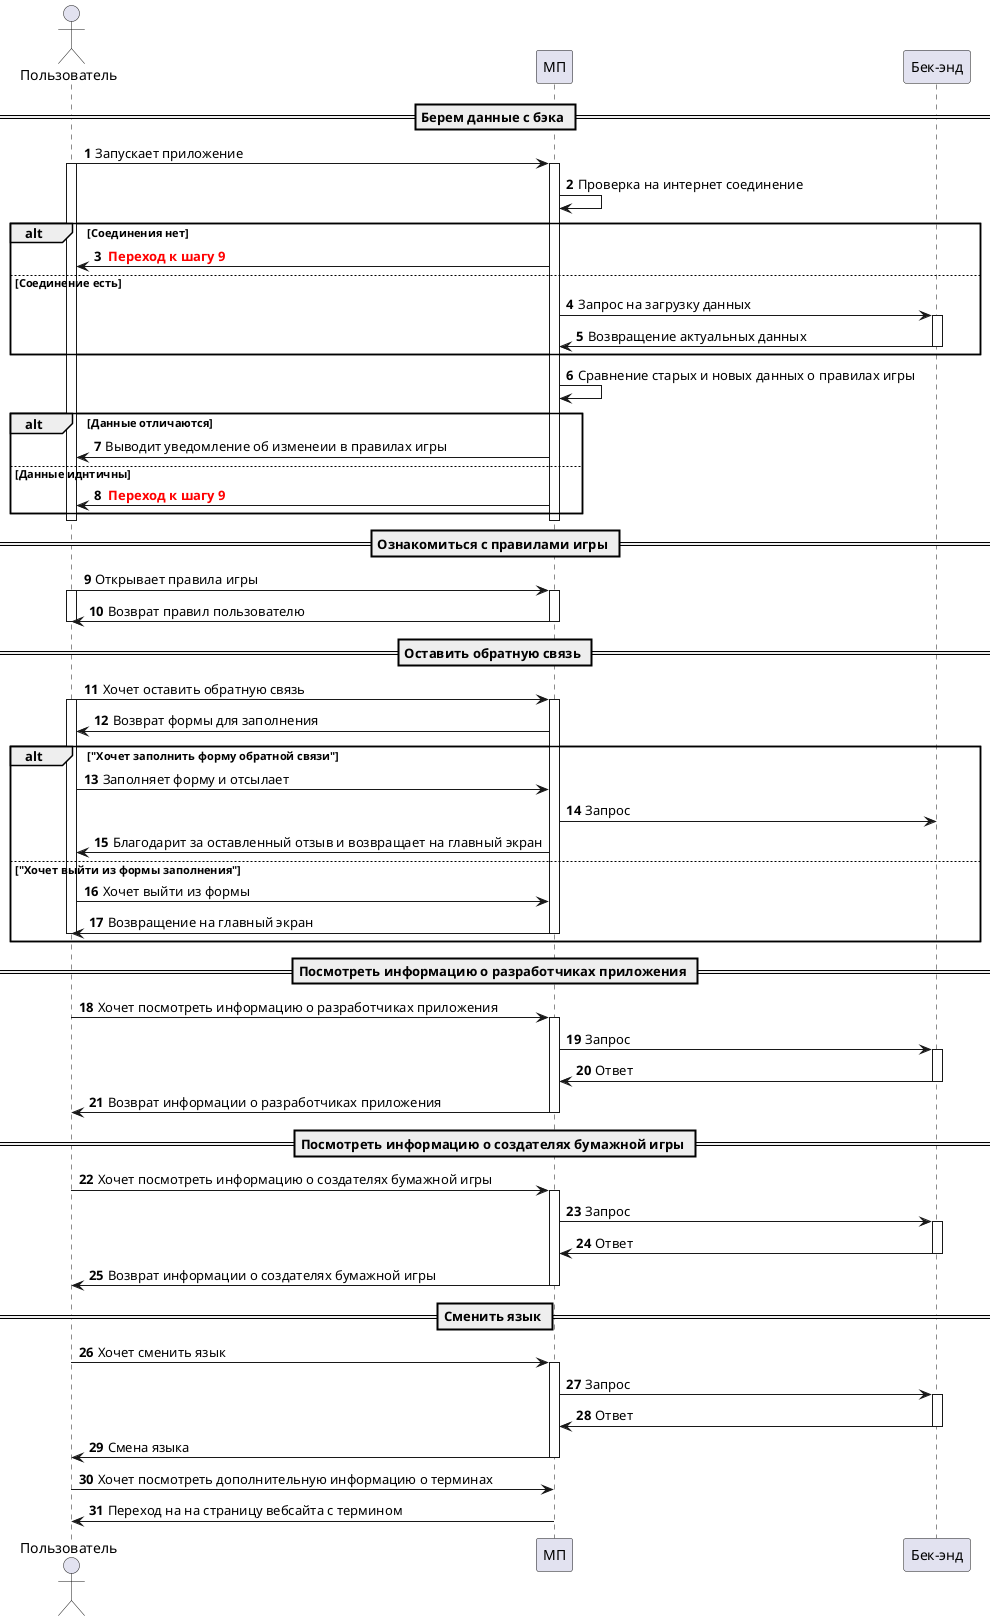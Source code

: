 '  E2US2 
'    Я как пользователь
'    Хочу настраивать количество игроков в сессии 
'    Чтобы видеть результаты игры и персональный результат каждого игрока
'  E2US3    
'    Я как пользователь
'    Хочу предоставлять возможность игрокам вводить свои имена
'    Чтобы понимать кто победил

@startuml E2
autonumber

actor User as "Пользователь"
participant Frontend as "МП"
participant Backend as "Бек-энд"

== Берем данные с бэка ==
User -> Frontend: Запускает приложение
activate User
activate Frontend
Frontend -> Frontend: Проверка на интернет соединение

alt Соединения нет

    Frontend -> User: <b><font color = red> Переход к шагу 9
    
else Соединение есть

    Frontend -> Backend: Запрос на загрузку данных
    activate Backend
    Backend -> Frontend: Возвращение актуальных данных
    deactivate Backend
end

Frontend -> Frontend: Сравнение старых и новых данных о правилах игры
'Мы решили, что уведомлять нужно только о изменении в правилах игры

alt Данные отличаются 

    Frontend -> User: Выводит уведомление об изменеии в правилах игры

else Данные иднтичны

    Frontend -> User: <b><font color = red> Переход к шагу 9

end
deactivate Frontend
deactivate User 

== Ознакомиться с правилами игры ==
User -> Frontend: Открывает правила игры
activate User
activate Frontend
User <- Frontend: Возврат правил пользователю 
deactivate Frontend
deactivate User 

== Оставить обратную связь ==
User -> Frontend: Хочет оставить обратную связь
activate User
activate Frontend
User <- Frontend: Возврат формы для заполнения
alt "Хочет заполнить форму обратной связи"
User -> Frontend: Заполняет форму и отсылает
Frontend -> Backend: Запрос
User <- Frontend: Благодарит за оставленный отзыв и возвращает на главный экран
else "Хочет выйти из формы заполнения"
User -> Frontend: Хочет выйти из формы
User <- Frontend: Возвращение на главный экран
deactivate Frontend
deactivate User 
end

== Посмотреть информацию о разработчиках приложения ==
User -> Frontend: Хочет посмотреть информацию о разработчиках приложения
activate Frontend
Frontend -> Backend: Запрос
activate Backend
Frontend <- Backend: Ответ
deactivate Backend
User <- Frontend: Возврат информации о разработчиках приложения
deactivate Frontend

== Посмотреть информацию о создателях бумажной игры ==
User -> Frontend: Хочет посмотреть информацию о создателях бумажной игры
activate Frontend
Frontend -> Backend: Запрос
activate Backend
Frontend <- Backend: Ответ
deactivate Backend
User <- Frontend: Возврат информации о создателях бумажной игры
deactivate Frontend

== Сменить язык ==
User -> Frontend: Хочет сменить язык
activate Frontend
Frontend -> Backend: Запрос
activate Backend
Frontend <- Backend: Ответ
deactivate Backend
User <- Frontend: Смена языка
deactivate Frontend



User -> Frontend: Хочет посмотреть дополнительную информацию о терминах
User <- Frontend: Переход на на страницу вебсайта с термином

@enduml
